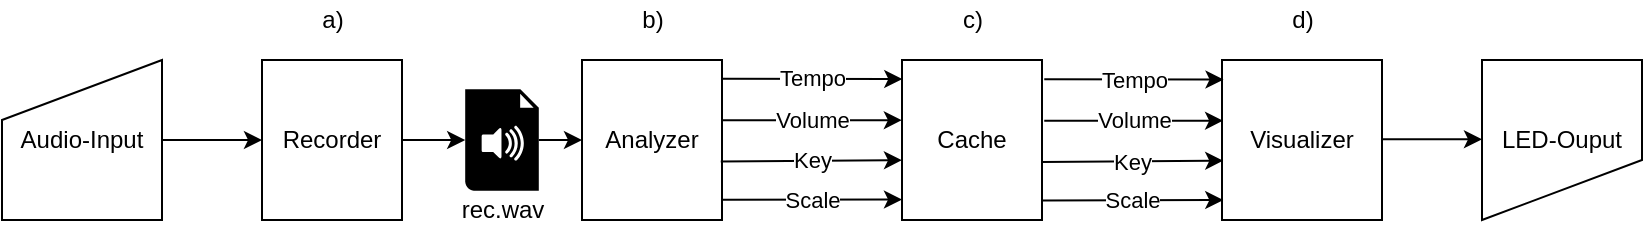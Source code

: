 <mxfile version="18.0.2" type="device"><diagram name="Page-1" id="74b105a0-9070-1c63-61bc-23e55f88626e"><mxGraphModel dx="1422" dy="777" grid="1" gridSize="10" guides="1" tooltips="1" connect="1" arrows="1" fold="1" page="1" pageScale="1.5" pageWidth="1169" pageHeight="826" background="none" math="0" shadow="0"><root><mxCell id="0" style=";html=1;"/><mxCell id="1" style=";html=1;" parent="0"/><mxCell id="9CzyhBuf1FsdNSluADcy-6" value="Audio-Input" style="shape=manualInput;whiteSpace=wrap;html=1;fillColor=none;" vertex="1" parent="1"><mxGeometry x="390" y="210" width="80" height="80" as="geometry"/></mxCell><mxCell id="9CzyhBuf1FsdNSluADcy-9" value="" style="shadow=0;dashed=0;html=1;strokeColor=none;fillColor=#000000;labelPosition=center;verticalLabelPosition=bottom;verticalAlign=top;align=center;outlineConnect=0;shape=mxgraph.veeam.audio_file;" vertex="1" parent="1"><mxGeometry x="621.6" y="224.6" width="36.8" height="50.8" as="geometry"/></mxCell><mxCell id="9CzyhBuf1FsdNSluADcy-10" value="" style="endArrow=classic;html=1;rounded=0;exitX=1;exitY=0.5;exitDx=0;exitDy=0;entryX=0;entryY=0.5;entryDx=0;entryDy=0;" edge="1" parent="1" source="9CzyhBuf1FsdNSluADcy-6" target="9CzyhBuf1FsdNSluADcy-12"><mxGeometry width="50" height="50" relative="1" as="geometry"><mxPoint x="880" y="300" as="sourcePoint"/><mxPoint x="880" y="220" as="targetPoint"/></mxGeometry></mxCell><mxCell id="9CzyhBuf1FsdNSluADcy-11" value="rec.wav" style="text;html=1;align=center;verticalAlign=middle;resizable=0;points=[];autosize=1;strokeColor=none;fillColor=none;" vertex="1" parent="1"><mxGeometry x="610" y="275.4" width="60" height="20" as="geometry"/></mxCell><mxCell id="9CzyhBuf1FsdNSluADcy-12" value="Recorder" style="rounded=0;whiteSpace=wrap;html=1;fillColor=none;gradientColor=none;" vertex="1" parent="1"><mxGeometry x="520" y="210" width="70" height="80" as="geometry"/></mxCell><mxCell id="9CzyhBuf1FsdNSluADcy-13" value="" style="endArrow=classic;html=1;rounded=0;exitX=1;exitY=0.5;exitDx=0;exitDy=0;" edge="1" parent="1" source="9CzyhBuf1FsdNSluADcy-12" target="9CzyhBuf1FsdNSluADcy-9"><mxGeometry width="50" height="50" relative="1" as="geometry"><mxPoint x="890" y="210.0" as="sourcePoint"/><mxPoint x="890" y="250.0" as="targetPoint"/></mxGeometry></mxCell><mxCell id="9CzyhBuf1FsdNSluADcy-14" value="Analyzer" style="rounded=0;whiteSpace=wrap;html=1;fillColor=none;gradientColor=none;" vertex="1" parent="1"><mxGeometry x="680" y="210" width="70" height="80" as="geometry"/></mxCell><mxCell id="9CzyhBuf1FsdNSluADcy-15" value="" style="endArrow=classic;html=1;rounded=0;" edge="1" parent="1" source="9CzyhBuf1FsdNSluADcy-9" target="9CzyhBuf1FsdNSluADcy-14"><mxGeometry width="50" height="50" relative="1" as="geometry"><mxPoint x="890" y="290" as="sourcePoint"/><mxPoint x="890" y="330" as="targetPoint"/></mxGeometry></mxCell><mxCell id="9CzyhBuf1FsdNSluADcy-16" value="Cache" style="rounded=0;whiteSpace=wrap;html=1;fillColor=none;gradientColor=none;" vertex="1" parent="1"><mxGeometry x="840" y="210" width="70" height="80" as="geometry"/></mxCell><mxCell id="9CzyhBuf1FsdNSluADcy-17" value="Volume" style="endArrow=classic;html=1;rounded=0;entryX=-0.001;entryY=0.376;entryDx=0;entryDy=0;exitX=1.007;exitY=0.376;exitDx=0;exitDy=0;exitPerimeter=0;entryPerimeter=0;" edge="1" parent="1" source="9CzyhBuf1FsdNSluADcy-14" target="9CzyhBuf1FsdNSluADcy-16"><mxGeometry width="50" height="50" relative="1" as="geometry"><mxPoint x="890" y="380.8" as="sourcePoint"/><mxPoint x="890" y="410" as="targetPoint"/></mxGeometry></mxCell><mxCell id="9CzyhBuf1FsdNSluADcy-18" value="Tempo" style="endArrow=classic;html=1;rounded=0;entryX=0.002;entryY=0.119;entryDx=0;entryDy=0;exitX=1.007;exitY=0.117;exitDx=0;exitDy=0;exitPerimeter=0;entryPerimeter=0;" edge="1" parent="1" source="9CzyhBuf1FsdNSluADcy-14" target="9CzyhBuf1FsdNSluADcy-16"><mxGeometry width="50" height="50" relative="1" as="geometry"><mxPoint x="863.2" y="440" as="sourcePoint"/><mxPoint x="861.6" y="490" as="targetPoint"/></mxGeometry></mxCell><mxCell id="9CzyhBuf1FsdNSluADcy-19" value="Key" style="endArrow=classic;html=1;rounded=0;entryX=0;entryY=0.626;entryDx=0;entryDy=0;entryPerimeter=0;exitX=0.991;exitY=0.634;exitDx=0;exitDy=0;exitPerimeter=0;" edge="1" parent="1" source="9CzyhBuf1FsdNSluADcy-14" target="9CzyhBuf1FsdNSluADcy-16"><mxGeometry width="50" height="50" relative="1" as="geometry"><mxPoint x="920" y="440" as="sourcePoint"/><mxPoint x="896.8" y="490" as="targetPoint"/></mxGeometry></mxCell><mxCell id="9CzyhBuf1FsdNSluADcy-20" value="Scale" style="endArrow=classic;html=1;rounded=0;exitX=0.996;exitY=0.874;exitDx=0;exitDy=0;exitPerimeter=0;entryX=0;entryY=0.872;entryDx=0;entryDy=0;entryPerimeter=0;" edge="1" parent="1" source="9CzyhBuf1FsdNSluADcy-14" target="9CzyhBuf1FsdNSluADcy-16"><mxGeometry width="50" height="50" relative="1" as="geometry"><mxPoint x="780" y="300" as="sourcePoint"/><mxPoint x="830" y="290" as="targetPoint"/></mxGeometry></mxCell><mxCell id="9CzyhBuf1FsdNSluADcy-21" value="Visualizer" style="rounded=0;whiteSpace=wrap;html=1;fillColor=none;gradientColor=none;" vertex="1" parent="1"><mxGeometry x="1000" y="210" width="80" height="80" as="geometry"/></mxCell><mxCell id="9CzyhBuf1FsdNSluADcy-28" value="LED-Ouput" style="shape=manualInput;whiteSpace=wrap;html=1;fillColor=none;gradientColor=none;rotation=0;labelBorderColor=none;direction=west;" vertex="1" parent="1"><mxGeometry x="1130" y="210" width="80" height="80" as="geometry"/></mxCell><mxCell id="9CzyhBuf1FsdNSluADcy-31" value="Volume" style="endArrow=classic;html=1;rounded=0;entryX=-0.001;entryY=0.376;entryDx=0;entryDy=0;exitX=1.007;exitY=0.376;exitDx=0;exitDy=0;exitPerimeter=0;entryPerimeter=0;" edge="1" parent="1"><mxGeometry width="50" height="50" relative="1" as="geometry"><mxPoint x="911.12" y="240.35" as="sourcePoint"/><mxPoint x="1000.56" y="240.35" as="targetPoint"/></mxGeometry></mxCell><mxCell id="9CzyhBuf1FsdNSluADcy-32" value="Tempo" style="endArrow=classic;html=1;rounded=0;entryX=0.002;entryY=0.119;entryDx=0;entryDy=0;exitX=1.007;exitY=0.117;exitDx=0;exitDy=0;exitPerimeter=0;entryPerimeter=0;" edge="1" parent="1"><mxGeometry width="50" height="50" relative="1" as="geometry"><mxPoint x="911.12" y="219.63" as="sourcePoint"/><mxPoint x="1000.77" y="219.79" as="targetPoint"/></mxGeometry></mxCell><mxCell id="9CzyhBuf1FsdNSluADcy-33" value="Key" style="endArrow=classic;html=1;rounded=0;entryX=0;entryY=0.626;entryDx=0;entryDy=0;entryPerimeter=0;exitX=0.991;exitY=0.634;exitDx=0;exitDy=0;exitPerimeter=0;" edge="1" parent="1"><mxGeometry width="50" height="50" relative="1" as="geometry"><mxPoint x="910.0" y="260.99" as="sourcePoint"/><mxPoint x="1000.63" y="260.35" as="targetPoint"/></mxGeometry></mxCell><mxCell id="9CzyhBuf1FsdNSluADcy-34" value="Scale" style="endArrow=classic;html=1;rounded=0;exitX=0.996;exitY=0.874;exitDx=0;exitDy=0;exitPerimeter=0;entryX=0;entryY=0.872;entryDx=0;entryDy=0;entryPerimeter=0;" edge="1" parent="1"><mxGeometry width="50" height="50" relative="1" as="geometry"><mxPoint x="910.35" y="280.19" as="sourcePoint"/><mxPoint x="1000.63" y="280.03" as="targetPoint"/></mxGeometry></mxCell><mxCell id="9CzyhBuf1FsdNSluADcy-36" value="" style="endArrow=classic;html=1;rounded=0;exitX=1;exitY=0.5;exitDx=0;exitDy=0;entryX=0;entryY=0.5;entryDx=0;entryDy=0;" edge="1" parent="1"><mxGeometry width="50" height="50" relative="1" as="geometry"><mxPoint x="1080.0" y="249.66" as="sourcePoint"/><mxPoint x="1130.0" y="249.66" as="targetPoint"/></mxGeometry></mxCell><mxCell id="9CzyhBuf1FsdNSluADcy-37" value="b)" style="text;html=1;align=center;verticalAlign=middle;resizable=0;points=[];autosize=1;strokeColor=none;fillColor=none;" vertex="1" parent="1"><mxGeometry x="700" y="180" width="30" height="20" as="geometry"/></mxCell><mxCell id="9CzyhBuf1FsdNSluADcy-38" value="a)" style="text;html=1;align=center;verticalAlign=middle;resizable=0;points=[];autosize=1;strokeColor=none;fillColor=none;" vertex="1" parent="1"><mxGeometry x="540" y="180" width="30" height="20" as="geometry"/></mxCell><mxCell id="9CzyhBuf1FsdNSluADcy-39" value="c)" style="text;html=1;align=center;verticalAlign=middle;resizable=0;points=[];autosize=1;strokeColor=none;fillColor=none;" vertex="1" parent="1"><mxGeometry x="860" y="180" width="30" height="20" as="geometry"/></mxCell><mxCell id="9CzyhBuf1FsdNSluADcy-40" value="d)" style="text;html=1;align=center;verticalAlign=middle;resizable=0;points=[];autosize=1;strokeColor=none;fillColor=none;" vertex="1" parent="1"><mxGeometry x="1025" y="180" width="30" height="20" as="geometry"/></mxCell></root></mxGraphModel></diagram></mxfile>